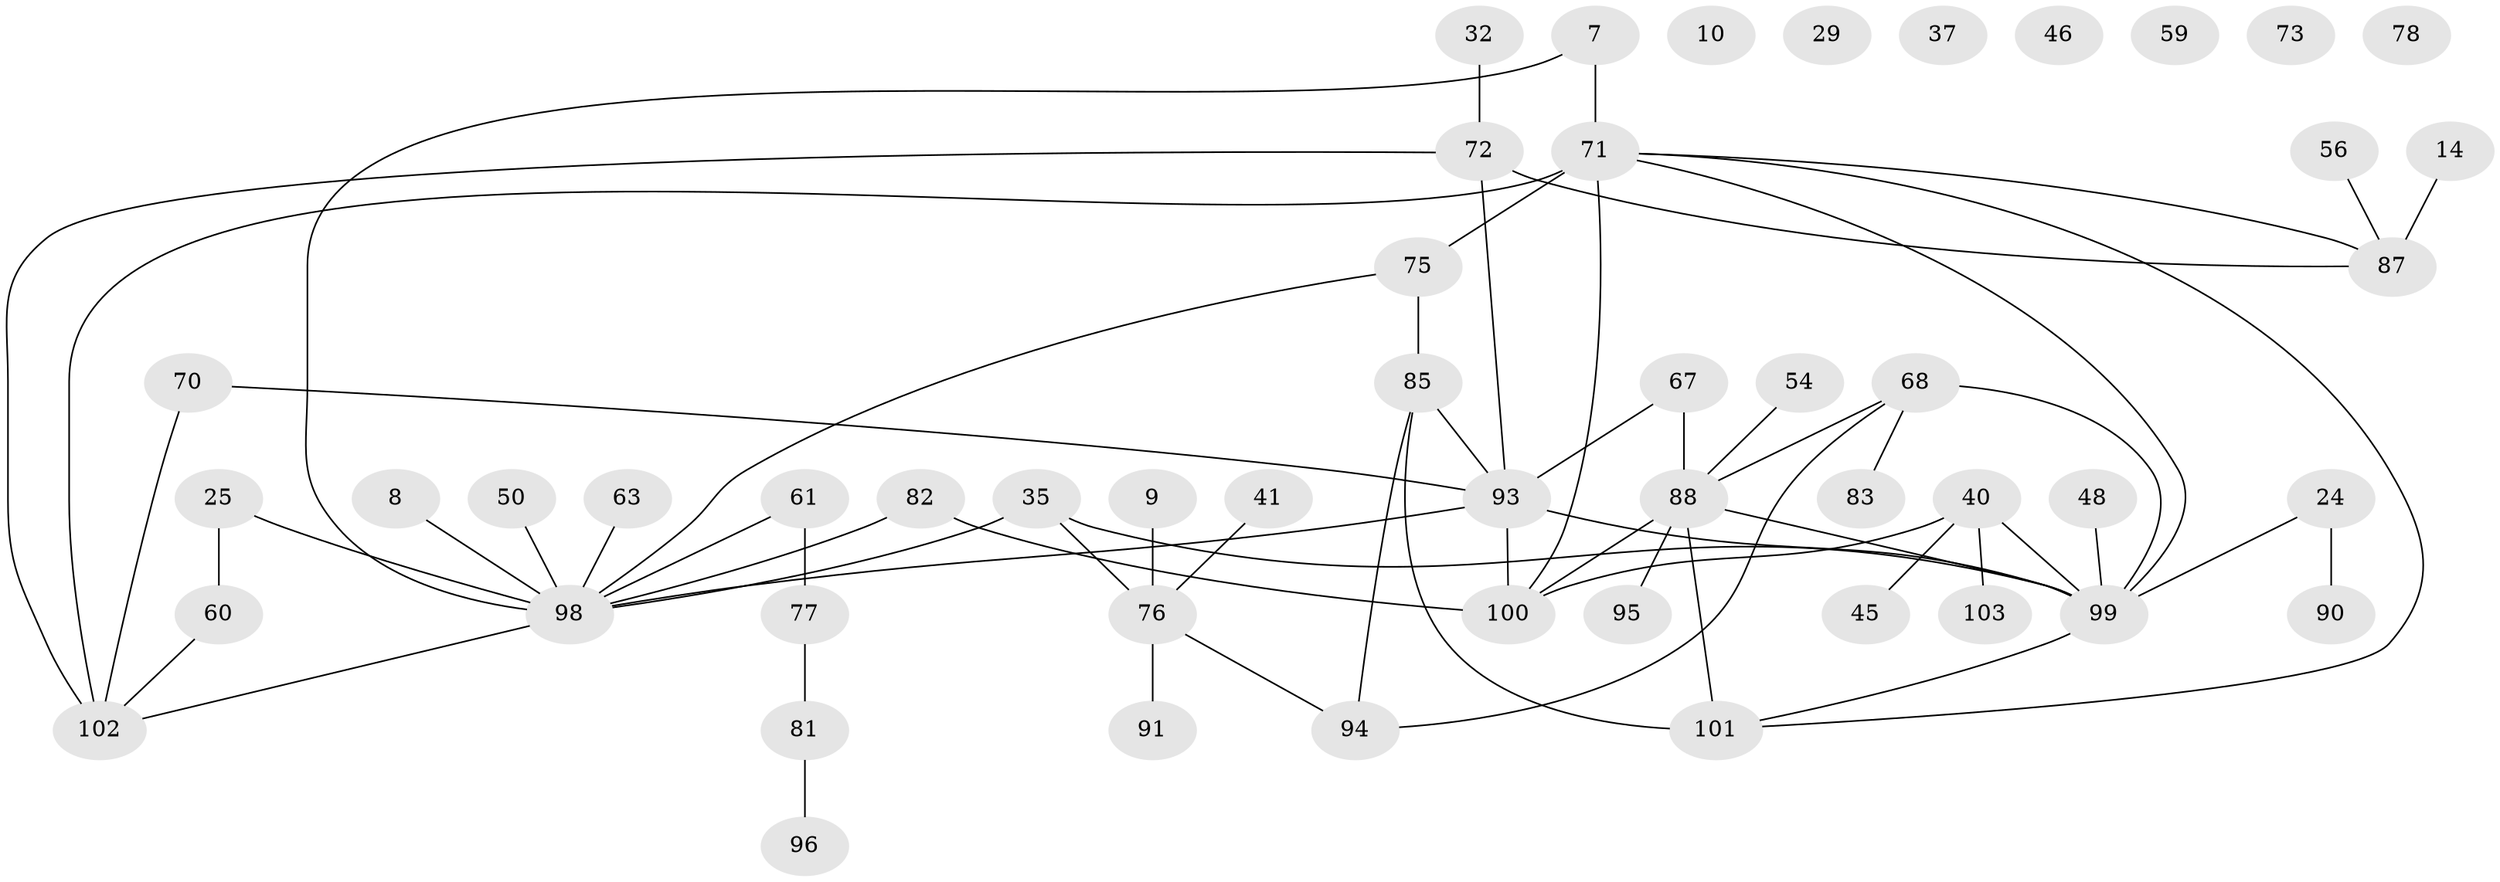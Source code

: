 // original degree distribution, {1: 0.21359223300970873, 4: 0.1262135922330097, 2: 0.2621359223300971, 3: 0.21359223300970873, 0: 0.06796116504854369, 5: 0.05825242718446602, 6: 0.05825242718446602}
// Generated by graph-tools (version 1.1) at 2025/43/03/04/25 21:43:47]
// undirected, 51 vertices, 63 edges
graph export_dot {
graph [start="1"]
  node [color=gray90,style=filled];
  7;
  8;
  9;
  10;
  14;
  24;
  25;
  29;
  32;
  35 [super="+33"];
  37;
  40;
  41;
  45;
  46;
  48;
  50;
  54;
  56;
  59;
  60;
  61;
  63;
  67 [super="+58"];
  68;
  70;
  71 [super="+17+69"];
  72 [super="+22+36"];
  73;
  75 [super="+55+3"];
  76;
  77;
  78;
  81;
  82 [super="+23"];
  83;
  85 [super="+44"];
  87;
  88 [super="+39+66"];
  90;
  91;
  93 [super="+51+80+64"];
  94 [super="+86"];
  95;
  96;
  98 [super="+27+21"];
  99 [super="+12+74+5+79"];
  100 [super="+19+6+84"];
  101 [super="+15+92"];
  102 [super="+97"];
  103;
  7 -- 98;
  7 -- 71;
  8 -- 98;
  9 -- 76;
  14 -- 87;
  24 -- 90;
  24 -- 99;
  25 -- 60;
  25 -- 98;
  32 -- 72;
  35 -- 76 [weight=2];
  35 -- 99 [weight=2];
  35 -- 98;
  40 -- 45;
  40 -- 103;
  40 -- 100;
  40 -- 99;
  41 -- 76;
  48 -- 99;
  50 -- 98;
  54 -- 88;
  56 -- 87;
  60 -- 102;
  61 -- 77;
  61 -- 98;
  63 -- 98;
  67 -- 88;
  67 -- 93;
  68 -- 83;
  68 -- 88 [weight=2];
  68 -- 94;
  68 -- 99;
  70 -- 93;
  70 -- 102;
  71 -- 87 [weight=3];
  71 -- 102 [weight=3];
  71 -- 100 [weight=2];
  71 -- 75;
  71 -- 101;
  71 -- 99;
  72 -- 102;
  72 -- 87;
  72 -- 93;
  75 -- 98;
  75 -- 85;
  76 -- 91;
  76 -- 94;
  77 -- 81;
  81 -- 96;
  82 -- 100;
  82 -- 98;
  85 -- 93 [weight=2];
  85 -- 101;
  85 -- 94;
  88 -- 100 [weight=2];
  88 -- 101 [weight=2];
  88 -- 95;
  88 -- 99;
  93 -- 100 [weight=3];
  93 -- 99 [weight=2];
  93 -- 98;
  98 -- 102 [weight=2];
  99 -- 101;
}
